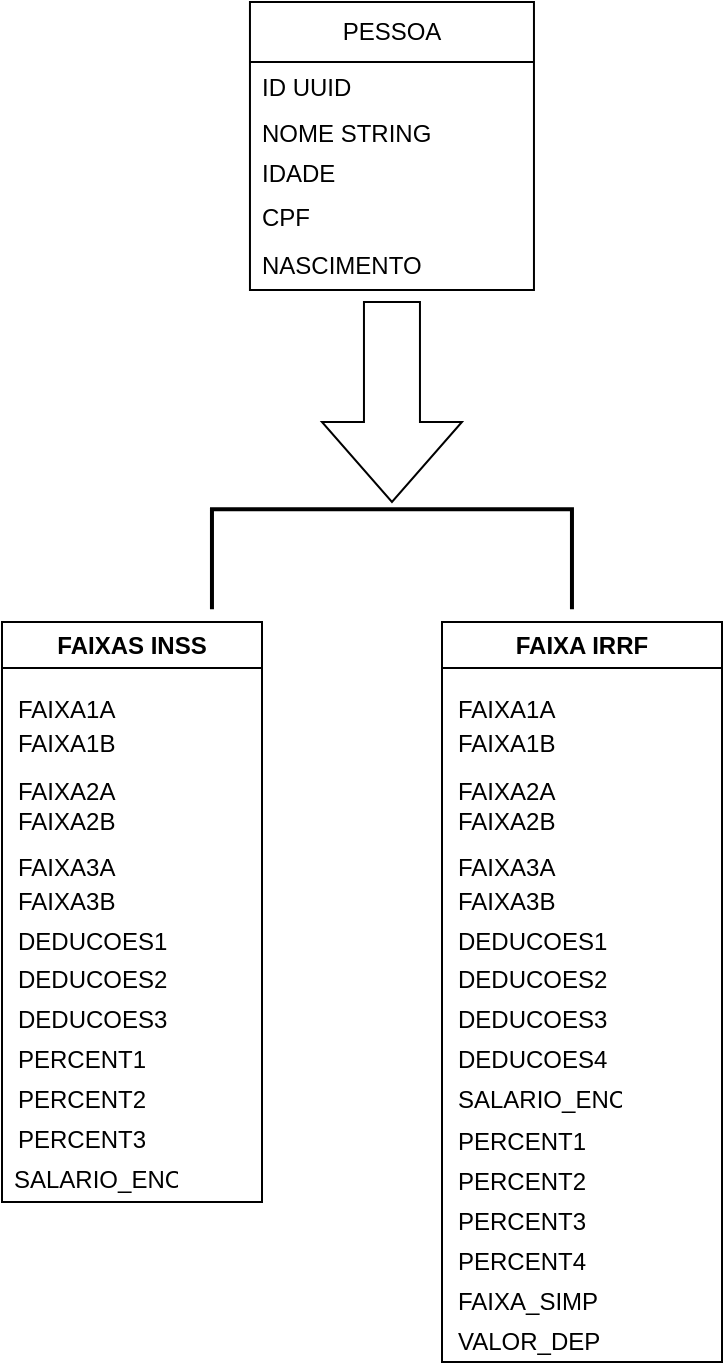 <mxfile version="24.8.9">
  <diagram name="Página-1" id="GmuTR6xaorz73kd40GcU">
    <mxGraphModel dx="880" dy="1595" grid="1" gridSize="10" guides="1" tooltips="1" connect="1" arrows="1" fold="1" page="1" pageScale="1" pageWidth="827" pageHeight="1169" background="#FFFFFF" math="0" shadow="0">
      <root>
        <mxCell id="0" />
        <mxCell id="1" parent="0" />
        <mxCell id="JleF-Yp5Of8ylLF87bPK-4" value="PESSOA" style="swimlane;fontStyle=0;childLayout=stackLayout;horizontal=1;startSize=30;horizontalStack=0;resizeParent=1;resizeParentMax=0;resizeLast=0;collapsible=1;marginBottom=0;whiteSpace=wrap;html=1;" vertex="1" parent="1">
          <mxGeometry x="423.98" y="-270" width="142" height="144" as="geometry" />
        </mxCell>
        <mxCell id="JleF-Yp5Of8ylLF87bPK-5" value="ID UUID" style="text;strokeColor=none;fillColor=none;align=left;verticalAlign=middle;spacingLeft=4;spacingRight=4;overflow=hidden;points=[[0,0.5],[1,0.5]];portConstraint=eastwest;rotatable=0;whiteSpace=wrap;html=1;" vertex="1" parent="JleF-Yp5Of8ylLF87bPK-4">
          <mxGeometry y="30" width="142" height="26" as="geometry" />
        </mxCell>
        <mxCell id="JleF-Yp5Of8ylLF87bPK-6" value="NOME STRING" style="text;strokeColor=none;fillColor=none;align=left;verticalAlign=middle;spacingLeft=4;spacingRight=4;overflow=hidden;points=[[0,0.5],[1,0.5]];portConstraint=eastwest;rotatable=0;whiteSpace=wrap;html=1;" vertex="1" parent="JleF-Yp5Of8ylLF87bPK-4">
          <mxGeometry y="56" width="142" height="20" as="geometry" />
        </mxCell>
        <mxCell id="JleF-Yp5Of8ylLF87bPK-11" value="IDADE" style="text;strokeColor=none;fillColor=none;align=left;verticalAlign=middle;spacingLeft=4;spacingRight=4;overflow=hidden;points=[[0,0.5],[1,0.5]];portConstraint=eastwest;rotatable=0;whiteSpace=wrap;html=1;" vertex="1" parent="JleF-Yp5Of8ylLF87bPK-4">
          <mxGeometry y="76" width="142" height="20" as="geometry" />
        </mxCell>
        <mxCell id="JleF-Yp5Of8ylLF87bPK-10" value="CPF" style="text;strokeColor=none;fillColor=none;align=left;verticalAlign=middle;spacingLeft=4;spacingRight=4;overflow=hidden;points=[[0,0.5],[1,0.5]];portConstraint=eastwest;rotatable=0;whiteSpace=wrap;html=1;" vertex="1" parent="JleF-Yp5Of8ylLF87bPK-4">
          <mxGeometry y="96" width="142" height="24" as="geometry" />
        </mxCell>
        <mxCell id="JleF-Yp5Of8ylLF87bPK-7" value="NASCIMENTO" style="text;strokeColor=none;fillColor=none;align=left;verticalAlign=middle;spacingLeft=4;spacingRight=4;overflow=hidden;points=[[0,0.5],[1,0.5]];portConstraint=eastwest;rotatable=0;whiteSpace=wrap;html=1;" vertex="1" parent="JleF-Yp5Of8ylLF87bPK-4">
          <mxGeometry y="120" width="142" height="24" as="geometry" />
        </mxCell>
        <mxCell id="JleF-Yp5Of8ylLF87bPK-13" value="FAIXA IRRF" style="swimlane;whiteSpace=wrap;html=1;" vertex="1" parent="1">
          <mxGeometry x="520" y="40" width="140" height="370" as="geometry" />
        </mxCell>
        <mxCell id="JleF-Yp5Of8ylLF87bPK-14" value="FAIXA1A" style="text;strokeColor=none;fillColor=none;align=left;verticalAlign=middle;spacingLeft=4;spacingRight=4;overflow=hidden;points=[[0,0.5],[1,0.5]];portConstraint=eastwest;rotatable=0;whiteSpace=wrap;html=1;rounded=0;" vertex="1" parent="JleF-Yp5Of8ylLF87bPK-13">
          <mxGeometry x="2" y="34" width="74" height="20" as="geometry" />
        </mxCell>
        <mxCell id="JleF-Yp5Of8ylLF87bPK-15" value="FAIXA1B" style="text;strokeColor=none;fillColor=none;align=left;verticalAlign=middle;spacingLeft=4;spacingRight=4;overflow=hidden;points=[[0,0.5],[1,0.5]];portConstraint=eastwest;rotatable=0;whiteSpace=wrap;html=1;rounded=0;" vertex="1" parent="JleF-Yp5Of8ylLF87bPK-13">
          <mxGeometry x="2" y="51" width="70" height="20" as="geometry" />
        </mxCell>
        <mxCell id="JleF-Yp5Of8ylLF87bPK-16" value="FAIXA2A" style="text;strokeColor=none;fillColor=none;align=left;verticalAlign=middle;spacingLeft=4;spacingRight=4;overflow=hidden;points=[[0,0.5],[1,0.5]];portConstraint=eastwest;rotatable=0;whiteSpace=wrap;html=1;rounded=0;" vertex="1" parent="JleF-Yp5Of8ylLF87bPK-13">
          <mxGeometry x="2" y="75" width="74" height="20" as="geometry" />
        </mxCell>
        <mxCell id="JleF-Yp5Of8ylLF87bPK-20" value="FAIXA2B" style="text;strokeColor=none;fillColor=none;align=left;verticalAlign=middle;spacingLeft=4;spacingRight=4;overflow=hidden;points=[[0,0.5],[1,0.5]];portConstraint=eastwest;rotatable=0;whiteSpace=wrap;html=1;rounded=0;" vertex="1" parent="JleF-Yp5Of8ylLF87bPK-13">
          <mxGeometry x="2" y="90" width="74" height="20" as="geometry" />
        </mxCell>
        <mxCell id="JleF-Yp5Of8ylLF87bPK-17" value="FAIXA3A" style="text;strokeColor=none;fillColor=none;align=left;verticalAlign=middle;spacingLeft=4;spacingRight=4;overflow=hidden;points=[[0,0.5],[1,0.5]];portConstraint=eastwest;rotatable=0;whiteSpace=wrap;html=1;rounded=0;" vertex="1" parent="JleF-Yp5Of8ylLF87bPK-13">
          <mxGeometry x="2" y="113" width="74" height="20" as="geometry" />
        </mxCell>
        <mxCell id="JleF-Yp5Of8ylLF87bPK-19" value="FAIXA3B" style="text;strokeColor=none;fillColor=none;align=left;verticalAlign=middle;spacingLeft=4;spacingRight=4;overflow=hidden;points=[[0,0.5],[1,0.5]];portConstraint=eastwest;rotatable=0;whiteSpace=wrap;html=1;rounded=0;" vertex="1" parent="JleF-Yp5Of8ylLF87bPK-13">
          <mxGeometry x="2" y="130" width="74" height="20" as="geometry" />
        </mxCell>
        <mxCell id="JleF-Yp5Of8ylLF87bPK-18" value="DEDUCOES1" style="text;strokeColor=none;fillColor=none;align=left;verticalAlign=middle;spacingLeft=4;spacingRight=4;overflow=hidden;points=[[0,0.5],[1,0.5]];portConstraint=eastwest;rotatable=0;whiteSpace=wrap;html=1;" vertex="1" parent="JleF-Yp5Of8ylLF87bPK-13">
          <mxGeometry x="2" y="150" width="92" height="20" as="geometry" />
        </mxCell>
        <mxCell id="JleF-Yp5Of8ylLF87bPK-22" value="DEDUCOES2" style="text;strokeColor=none;fillColor=none;align=left;verticalAlign=middle;spacingLeft=4;spacingRight=4;overflow=hidden;points=[[0,0.5],[1,0.5]];portConstraint=eastwest;rotatable=0;whiteSpace=wrap;html=1;" vertex="1" parent="JleF-Yp5Of8ylLF87bPK-13">
          <mxGeometry x="2" y="169" width="92" height="20" as="geometry" />
        </mxCell>
        <mxCell id="JleF-Yp5Of8ylLF87bPK-21" value="DEDUCOES3" style="text;strokeColor=none;fillColor=none;align=left;verticalAlign=middle;spacingLeft=4;spacingRight=4;overflow=hidden;points=[[0,0.5],[1,0.5]];portConstraint=eastwest;rotatable=0;whiteSpace=wrap;html=1;" vertex="1" parent="JleF-Yp5Of8ylLF87bPK-13">
          <mxGeometry x="2" y="189" width="92" height="20" as="geometry" />
        </mxCell>
        <mxCell id="JleF-Yp5Of8ylLF87bPK-23" value="PERCENT1" style="text;strokeColor=none;fillColor=none;align=left;verticalAlign=middle;spacingLeft=4;spacingRight=4;overflow=hidden;points=[[0,0.5],[1,0.5]];portConstraint=eastwest;rotatable=0;whiteSpace=wrap;html=1;" vertex="1" parent="JleF-Yp5Of8ylLF87bPK-13">
          <mxGeometry x="2" y="250" width="92" height="20" as="geometry" />
        </mxCell>
        <mxCell id="JleF-Yp5Of8ylLF87bPK-25" value="PERCENT2" style="text;strokeColor=none;fillColor=none;align=left;verticalAlign=middle;spacingLeft=4;spacingRight=4;overflow=hidden;points=[[0,0.5],[1,0.5]];portConstraint=eastwest;rotatable=0;whiteSpace=wrap;html=1;" vertex="1" parent="JleF-Yp5Of8ylLF87bPK-13">
          <mxGeometry x="2" y="270" width="92" height="20" as="geometry" />
        </mxCell>
        <mxCell id="JleF-Yp5Of8ylLF87bPK-24" value="PERCENT3" style="text;strokeColor=none;fillColor=none;align=left;verticalAlign=middle;spacingLeft=4;spacingRight=4;overflow=hidden;points=[[0,0.5],[1,0.5]];portConstraint=eastwest;rotatable=0;whiteSpace=wrap;html=1;" vertex="1" parent="JleF-Yp5Of8ylLF87bPK-13">
          <mxGeometry x="2" y="290" width="92" height="20" as="geometry" />
        </mxCell>
        <mxCell id="JleF-Yp5Of8ylLF87bPK-26" value="SALARIO_ENC" style="text;strokeColor=none;fillColor=none;align=left;verticalAlign=middle;spacingLeft=4;spacingRight=4;overflow=hidden;points=[[0,0.5],[1,0.5]];portConstraint=eastwest;rotatable=0;whiteSpace=wrap;html=1;" vertex="1" parent="JleF-Yp5Of8ylLF87bPK-13">
          <mxGeometry x="2" y="229" width="92" height="20" as="geometry" />
        </mxCell>
        <mxCell id="JleF-Yp5Of8ylLF87bPK-41" value="PERCENT4" style="text;strokeColor=none;fillColor=none;align=left;verticalAlign=middle;spacingLeft=4;spacingRight=4;overflow=hidden;points=[[0,0.5],[1,0.5]];portConstraint=eastwest;rotatable=0;whiteSpace=wrap;html=1;" vertex="1" parent="JleF-Yp5Of8ylLF87bPK-13">
          <mxGeometry x="2" y="310" width="92" height="20" as="geometry" />
        </mxCell>
        <mxCell id="JleF-Yp5Of8ylLF87bPK-42" value="DEDUCOES4" style="text;strokeColor=none;fillColor=none;align=left;verticalAlign=middle;spacingLeft=4;spacingRight=4;overflow=hidden;points=[[0,0.5],[1,0.5]];portConstraint=eastwest;rotatable=0;whiteSpace=wrap;html=1;" vertex="1" parent="JleF-Yp5Of8ylLF87bPK-13">
          <mxGeometry x="2" y="209" width="92" height="20" as="geometry" />
        </mxCell>
        <mxCell id="JleF-Yp5Of8ylLF87bPK-43" value="FAIXA_SIMP" style="text;strokeColor=none;fillColor=none;align=left;verticalAlign=middle;spacingLeft=4;spacingRight=4;overflow=hidden;points=[[0,0.5],[1,0.5]];portConstraint=eastwest;rotatable=0;whiteSpace=wrap;html=1;" vertex="1" parent="JleF-Yp5Of8ylLF87bPK-13">
          <mxGeometry x="2" y="330" width="92" height="20" as="geometry" />
        </mxCell>
        <mxCell id="JleF-Yp5Of8ylLF87bPK-44" value="VALOR_DEP" style="text;strokeColor=none;fillColor=none;align=left;verticalAlign=middle;spacingLeft=4;spacingRight=4;overflow=hidden;points=[[0,0.5],[1,0.5]];portConstraint=eastwest;rotatable=0;whiteSpace=wrap;html=1;" vertex="1" parent="JleF-Yp5Of8ylLF87bPK-13">
          <mxGeometry x="2" y="350" width="92" height="20" as="geometry" />
        </mxCell>
        <mxCell id="JleF-Yp5Of8ylLF87bPK-27" value="FAIXAS INSS" style="swimlane;whiteSpace=wrap;html=1;" vertex="1" parent="1">
          <mxGeometry x="300" y="40" width="130" height="290" as="geometry" />
        </mxCell>
        <mxCell id="JleF-Yp5Of8ylLF87bPK-28" value="FAIXA1A" style="text;strokeColor=none;fillColor=none;align=left;verticalAlign=middle;spacingLeft=4;spacingRight=4;overflow=hidden;points=[[0,0.5],[1,0.5]];portConstraint=eastwest;rotatable=0;whiteSpace=wrap;html=1;rounded=0;" vertex="1" parent="JleF-Yp5Of8ylLF87bPK-27">
          <mxGeometry x="2" y="34" width="74" height="20" as="geometry" />
        </mxCell>
        <mxCell id="JleF-Yp5Of8ylLF87bPK-29" value="FAIXA1B" style="text;strokeColor=none;fillColor=none;align=left;verticalAlign=middle;spacingLeft=4;spacingRight=4;overflow=hidden;points=[[0,0.5],[1,0.5]];portConstraint=eastwest;rotatable=0;whiteSpace=wrap;html=1;rounded=0;" vertex="1" parent="JleF-Yp5Of8ylLF87bPK-27">
          <mxGeometry x="2" y="51" width="70" height="20" as="geometry" />
        </mxCell>
        <mxCell id="JleF-Yp5Of8ylLF87bPK-30" value="FAIXA2A" style="text;strokeColor=none;fillColor=none;align=left;verticalAlign=middle;spacingLeft=4;spacingRight=4;overflow=hidden;points=[[0,0.5],[1,0.5]];portConstraint=eastwest;rotatable=0;whiteSpace=wrap;html=1;rounded=0;" vertex="1" parent="JleF-Yp5Of8ylLF87bPK-27">
          <mxGeometry x="2" y="75" width="74" height="20" as="geometry" />
        </mxCell>
        <mxCell id="JleF-Yp5Of8ylLF87bPK-31" value="FAIXA2B" style="text;strokeColor=none;fillColor=none;align=left;verticalAlign=middle;spacingLeft=4;spacingRight=4;overflow=hidden;points=[[0,0.5],[1,0.5]];portConstraint=eastwest;rotatable=0;whiteSpace=wrap;html=1;rounded=0;" vertex="1" parent="JleF-Yp5Of8ylLF87bPK-27">
          <mxGeometry x="2" y="90" width="74" height="20" as="geometry" />
        </mxCell>
        <mxCell id="JleF-Yp5Of8ylLF87bPK-32" value="FAIXA3A" style="text;strokeColor=none;fillColor=none;align=left;verticalAlign=middle;spacingLeft=4;spacingRight=4;overflow=hidden;points=[[0,0.5],[1,0.5]];portConstraint=eastwest;rotatable=0;whiteSpace=wrap;html=1;rounded=0;" vertex="1" parent="JleF-Yp5Of8ylLF87bPK-27">
          <mxGeometry x="2" y="113" width="74" height="20" as="geometry" />
        </mxCell>
        <mxCell id="JleF-Yp5Of8ylLF87bPK-33" value="FAIXA3B" style="text;strokeColor=none;fillColor=none;align=left;verticalAlign=middle;spacingLeft=4;spacingRight=4;overflow=hidden;points=[[0,0.5],[1,0.5]];portConstraint=eastwest;rotatable=0;whiteSpace=wrap;html=1;rounded=0;" vertex="1" parent="JleF-Yp5Of8ylLF87bPK-27">
          <mxGeometry x="2" y="130" width="74" height="20" as="geometry" />
        </mxCell>
        <mxCell id="JleF-Yp5Of8ylLF87bPK-34" value="DEDUCOES1" style="text;strokeColor=none;fillColor=none;align=left;verticalAlign=middle;spacingLeft=4;spacingRight=4;overflow=hidden;points=[[0,0.5],[1,0.5]];portConstraint=eastwest;rotatable=0;whiteSpace=wrap;html=1;" vertex="1" parent="JleF-Yp5Of8ylLF87bPK-27">
          <mxGeometry x="2" y="150" width="92" height="20" as="geometry" />
        </mxCell>
        <mxCell id="JleF-Yp5Of8ylLF87bPK-35" value="DEDUCOES2" style="text;strokeColor=none;fillColor=none;align=left;verticalAlign=middle;spacingLeft=4;spacingRight=4;overflow=hidden;points=[[0,0.5],[1,0.5]];portConstraint=eastwest;rotatable=0;whiteSpace=wrap;html=1;" vertex="1" parent="JleF-Yp5Of8ylLF87bPK-27">
          <mxGeometry x="2" y="169" width="92" height="20" as="geometry" />
        </mxCell>
        <mxCell id="JleF-Yp5Of8ylLF87bPK-36" value="DEDUCOES3" style="text;strokeColor=none;fillColor=none;align=left;verticalAlign=middle;spacingLeft=4;spacingRight=4;overflow=hidden;points=[[0,0.5],[1,0.5]];portConstraint=eastwest;rotatable=0;whiteSpace=wrap;html=1;" vertex="1" parent="JleF-Yp5Of8ylLF87bPK-27">
          <mxGeometry x="2" y="189" width="92" height="20" as="geometry" />
        </mxCell>
        <mxCell id="JleF-Yp5Of8ylLF87bPK-37" value="PERCENT1" style="text;strokeColor=none;fillColor=none;align=left;verticalAlign=middle;spacingLeft=4;spacingRight=4;overflow=hidden;points=[[0,0.5],[1,0.5]];portConstraint=eastwest;rotatable=0;whiteSpace=wrap;html=1;" vertex="1" parent="JleF-Yp5Of8ylLF87bPK-27">
          <mxGeometry x="2" y="209" width="92" height="20" as="geometry" />
        </mxCell>
        <mxCell id="JleF-Yp5Of8ylLF87bPK-38" value="PERCENT2" style="text;strokeColor=none;fillColor=none;align=left;verticalAlign=middle;spacingLeft=4;spacingRight=4;overflow=hidden;points=[[0,0.5],[1,0.5]];portConstraint=eastwest;rotatable=0;whiteSpace=wrap;html=1;" vertex="1" parent="JleF-Yp5Of8ylLF87bPK-27">
          <mxGeometry x="2" y="229" width="92" height="20" as="geometry" />
        </mxCell>
        <mxCell id="JleF-Yp5Of8ylLF87bPK-39" value="PERCENT3" style="text;strokeColor=none;fillColor=none;align=left;verticalAlign=middle;spacingLeft=4;spacingRight=4;overflow=hidden;points=[[0,0.5],[1,0.5]];portConstraint=eastwest;rotatable=0;whiteSpace=wrap;html=1;" vertex="1" parent="JleF-Yp5Of8ylLF87bPK-27">
          <mxGeometry x="2" y="249" width="92" height="20" as="geometry" />
        </mxCell>
        <mxCell id="JleF-Yp5Of8ylLF87bPK-40" value="SALARIO_ENC" style="text;strokeColor=none;fillColor=none;align=left;verticalAlign=middle;spacingLeft=4;spacingRight=4;overflow=hidden;points=[[0,0.5],[1,0.5]];portConstraint=eastwest;rotatable=0;whiteSpace=wrap;html=1;" vertex="1" parent="JleF-Yp5Of8ylLF87bPK-27">
          <mxGeometry y="269" width="92" height="20" as="geometry" />
        </mxCell>
        <mxCell id="JleF-Yp5Of8ylLF87bPK-48" value="" style="strokeWidth=2;html=1;shape=mxgraph.flowchart.annotation_1;align=left;pointerEvents=1;rotation=90;" vertex="1" parent="1">
          <mxGeometry x="469.98" y="-81.4" width="50" height="180" as="geometry" />
        </mxCell>
        <mxCell id="JleF-Yp5Of8ylLF87bPK-49" value="" style="html=1;shadow=0;dashed=0;align=center;verticalAlign=middle;shape=mxgraph.arrows2.arrow;dy=0.6;dx=40;direction=south;notch=0;" vertex="1" parent="1">
          <mxGeometry x="459.98" y="-120" width="70" height="100" as="geometry" />
        </mxCell>
      </root>
    </mxGraphModel>
  </diagram>
</mxfile>

